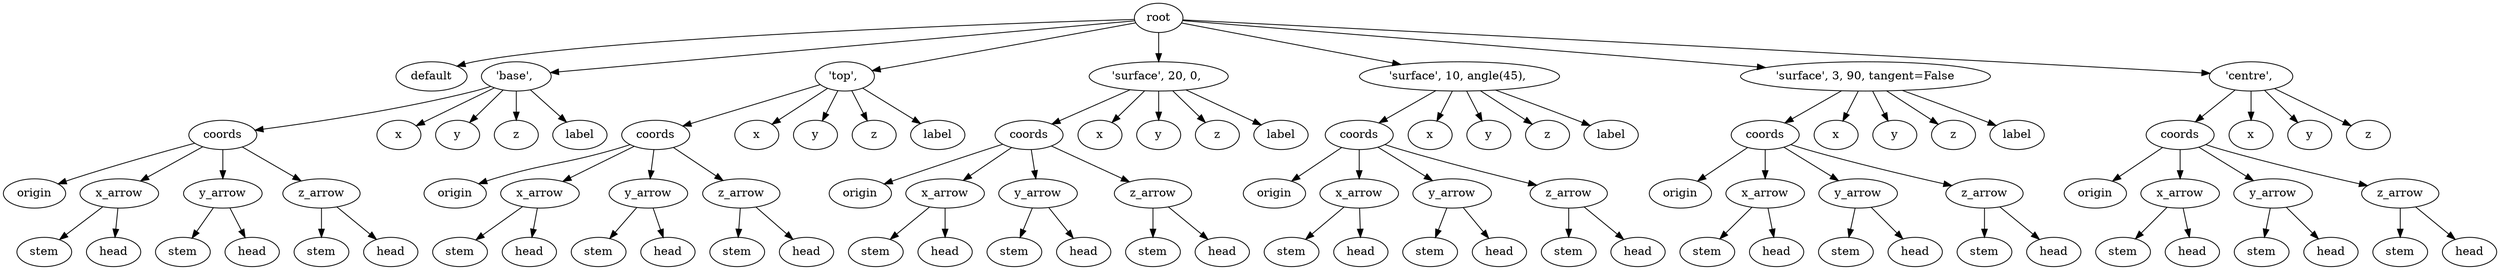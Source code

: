 digraph D {
    root_729 [label="root"];
    default_730 [label="default"];
    731 [label="'base',\ "];
    coords_732 [label="coords"];
    origin_733 [label="origin"];
    x_arrow_734 [label="x_arrow"];
    stem_735 [label="stem"];
    head_736 [label="head"];
    y_arrow_737 [label="y_arrow"];
    stem_738 [label="stem"];
    head_739 [label="head"];
    z_arrow_740 [label="z_arrow"];
    stem_741 [label="stem"];
    head_742 [label="head"];
    x_743 [label="x"];
    y_744 [label="y"];
    z_745 [label="z"];
    label_746 [label="label"];
    747 [label="'top',\ "];
    coords_748 [label="coords"];
    origin_749 [label="origin"];
    x_arrow_750 [label="x_arrow"];
    stem_751 [label="stem"];
    head_752 [label="head"];
    y_arrow_753 [label="y_arrow"];
    stem_754 [label="stem"];
    head_755 [label="head"];
    z_arrow_756 [label="z_arrow"];
    stem_757 [label="stem"];
    head_758 [label="head"];
    x_759 [label="x"];
    y_760 [label="y"];
    z_761 [label="z"];
    label_762 [label="label"];
    763 [label="'surface',\ 20,\ 0,\ "];
    coords_764 [label="coords"];
    origin_765 [label="origin"];
    x_arrow_766 [label="x_arrow"];
    stem_767 [label="stem"];
    head_768 [label="head"];
    y_arrow_769 [label="y_arrow"];
    stem_770 [label="stem"];
    head_771 [label="head"];
    z_arrow_772 [label="z_arrow"];
    stem_773 [label="stem"];
    head_774 [label="head"];
    x_775 [label="x"];
    y_776 [label="y"];
    z_777 [label="z"];
    label_778 [label="label"];
    779 [label="'surface',\ 10,\ angle\(45\),\ "];
    coords_780 [label="coords"];
    origin_781 [label="origin"];
    x_arrow_782 [label="x_arrow"];
    stem_783 [label="stem"];
    head_784 [label="head"];
    y_arrow_785 [label="y_arrow"];
    stem_786 [label="stem"];
    head_787 [label="head"];
    z_arrow_788 [label="z_arrow"];
    stem_789 [label="stem"];
    head_790 [label="head"];
    x_791 [label="x"];
    y_792 [label="y"];
    z_793 [label="z"];
    label_794 [label="label"];
    795 [label="'surface',\ 3,\ 90,\ tangent=False"];
    coords_796 [label="coords"];
    origin_797 [label="origin"];
    x_arrow_798 [label="x_arrow"];
    stem_799 [label="stem"];
    head_800 [label="head"];
    y_arrow_801 [label="y_arrow"];
    stem_802 [label="stem"];
    head_803 [label="head"];
    z_arrow_804 [label="z_arrow"];
    stem_805 [label="stem"];
    head_806 [label="head"];
    x_807 [label="x"];
    y_808 [label="y"];
    z_809 [label="z"];
    label_810 [label="label"];
    811 [label="'centre',\ "];
    coords_812 [label="coords"];
    origin_813 [label="origin"];
    x_arrow_814 [label="x_arrow"];
    stem_815 [label="stem"];
    head_816 [label="head"];
    y_arrow_817 [label="y_arrow"];
    stem_818 [label="stem"];
    head_819 [label="head"];
    z_arrow_820 [label="z_arrow"];
    stem_821 [label="stem"];
    head_822 [label="head"];
    x_823 [label="x"];
    y_824 [label="y"];
    z_825 [label="z"];
    root_729 -> default_730;
    root_729 -> 731;
    731 -> coords_732;
    coords_732 -> origin_733;
    coords_732 -> x_arrow_734;
    x_arrow_734 -> stem_735;
    x_arrow_734 -> head_736;
    coords_732 -> y_arrow_737;
    y_arrow_737 -> stem_738;
    y_arrow_737 -> head_739;
    coords_732 -> z_arrow_740;
    z_arrow_740 -> stem_741;
    z_arrow_740 -> head_742;
    731 -> x_743;
    731 -> y_744;
    731 -> z_745;
    731 -> label_746;
    root_729 -> 747;
    747 -> coords_748;
    coords_748 -> origin_749;
    coords_748 -> x_arrow_750;
    x_arrow_750 -> stem_751;
    x_arrow_750 -> head_752;
    coords_748 -> y_arrow_753;
    y_arrow_753 -> stem_754;
    y_arrow_753 -> head_755;
    coords_748 -> z_arrow_756;
    z_arrow_756 -> stem_757;
    z_arrow_756 -> head_758;
    747 -> x_759;
    747 -> y_760;
    747 -> z_761;
    747 -> label_762;
    root_729 -> 763;
    763 -> coords_764;
    coords_764 -> origin_765;
    coords_764 -> x_arrow_766;
    x_arrow_766 -> stem_767;
    x_arrow_766 -> head_768;
    coords_764 -> y_arrow_769;
    y_arrow_769 -> stem_770;
    y_arrow_769 -> head_771;
    coords_764 -> z_arrow_772;
    z_arrow_772 -> stem_773;
    z_arrow_772 -> head_774;
    763 -> x_775;
    763 -> y_776;
    763 -> z_777;
    763 -> label_778;
    root_729 -> 779;
    779 -> coords_780;
    coords_780 -> origin_781;
    coords_780 -> x_arrow_782;
    x_arrow_782 -> stem_783;
    x_arrow_782 -> head_784;
    coords_780 -> y_arrow_785;
    y_arrow_785 -> stem_786;
    y_arrow_785 -> head_787;
    coords_780 -> z_arrow_788;
    z_arrow_788 -> stem_789;
    z_arrow_788 -> head_790;
    779 -> x_791;
    779 -> y_792;
    779 -> z_793;
    779 -> label_794;
    root_729 -> 795;
    795 -> coords_796;
    coords_796 -> origin_797;
    coords_796 -> x_arrow_798;
    x_arrow_798 -> stem_799;
    x_arrow_798 -> head_800;
    coords_796 -> y_arrow_801;
    y_arrow_801 -> stem_802;
    y_arrow_801 -> head_803;
    coords_796 -> z_arrow_804;
    z_arrow_804 -> stem_805;
    z_arrow_804 -> head_806;
    795 -> x_807;
    795 -> y_808;
    795 -> z_809;
    795 -> label_810;
    root_729 -> 811;
    811 -> coords_812;
    coords_812 -> origin_813;
    coords_812 -> x_arrow_814;
    x_arrow_814 -> stem_815;
    x_arrow_814 -> head_816;
    coords_812 -> y_arrow_817;
    y_arrow_817 -> stem_818;
    y_arrow_817 -> head_819;
    coords_812 -> z_arrow_820;
    z_arrow_820 -> stem_821;
    z_arrow_820 -> head_822;
    811 -> x_823;
    811 -> y_824;
    811 -> z_825;
}

